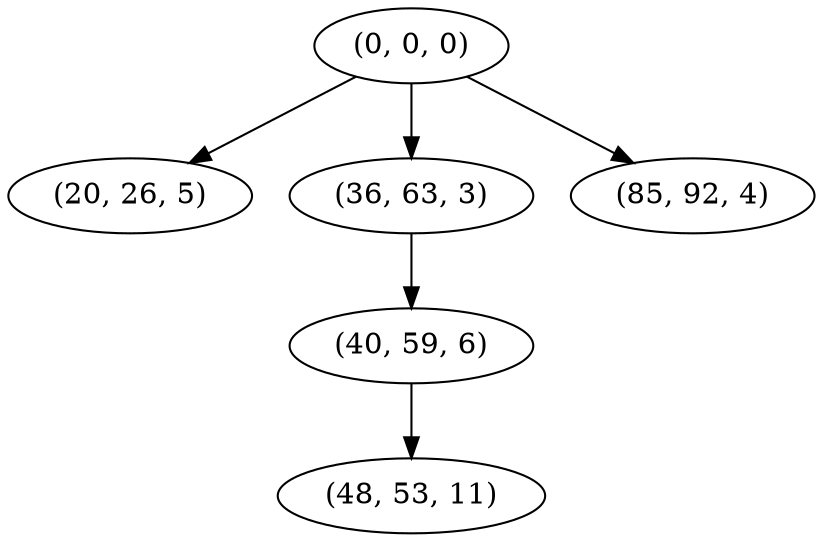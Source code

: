 digraph tree {
    "(0, 0, 0)";
    "(20, 26, 5)";
    "(36, 63, 3)";
    "(40, 59, 6)";
    "(48, 53, 11)";
    "(85, 92, 4)";
    "(0, 0, 0)" -> "(20, 26, 5)";
    "(0, 0, 0)" -> "(36, 63, 3)";
    "(0, 0, 0)" -> "(85, 92, 4)";
    "(36, 63, 3)" -> "(40, 59, 6)";
    "(40, 59, 6)" -> "(48, 53, 11)";
}
